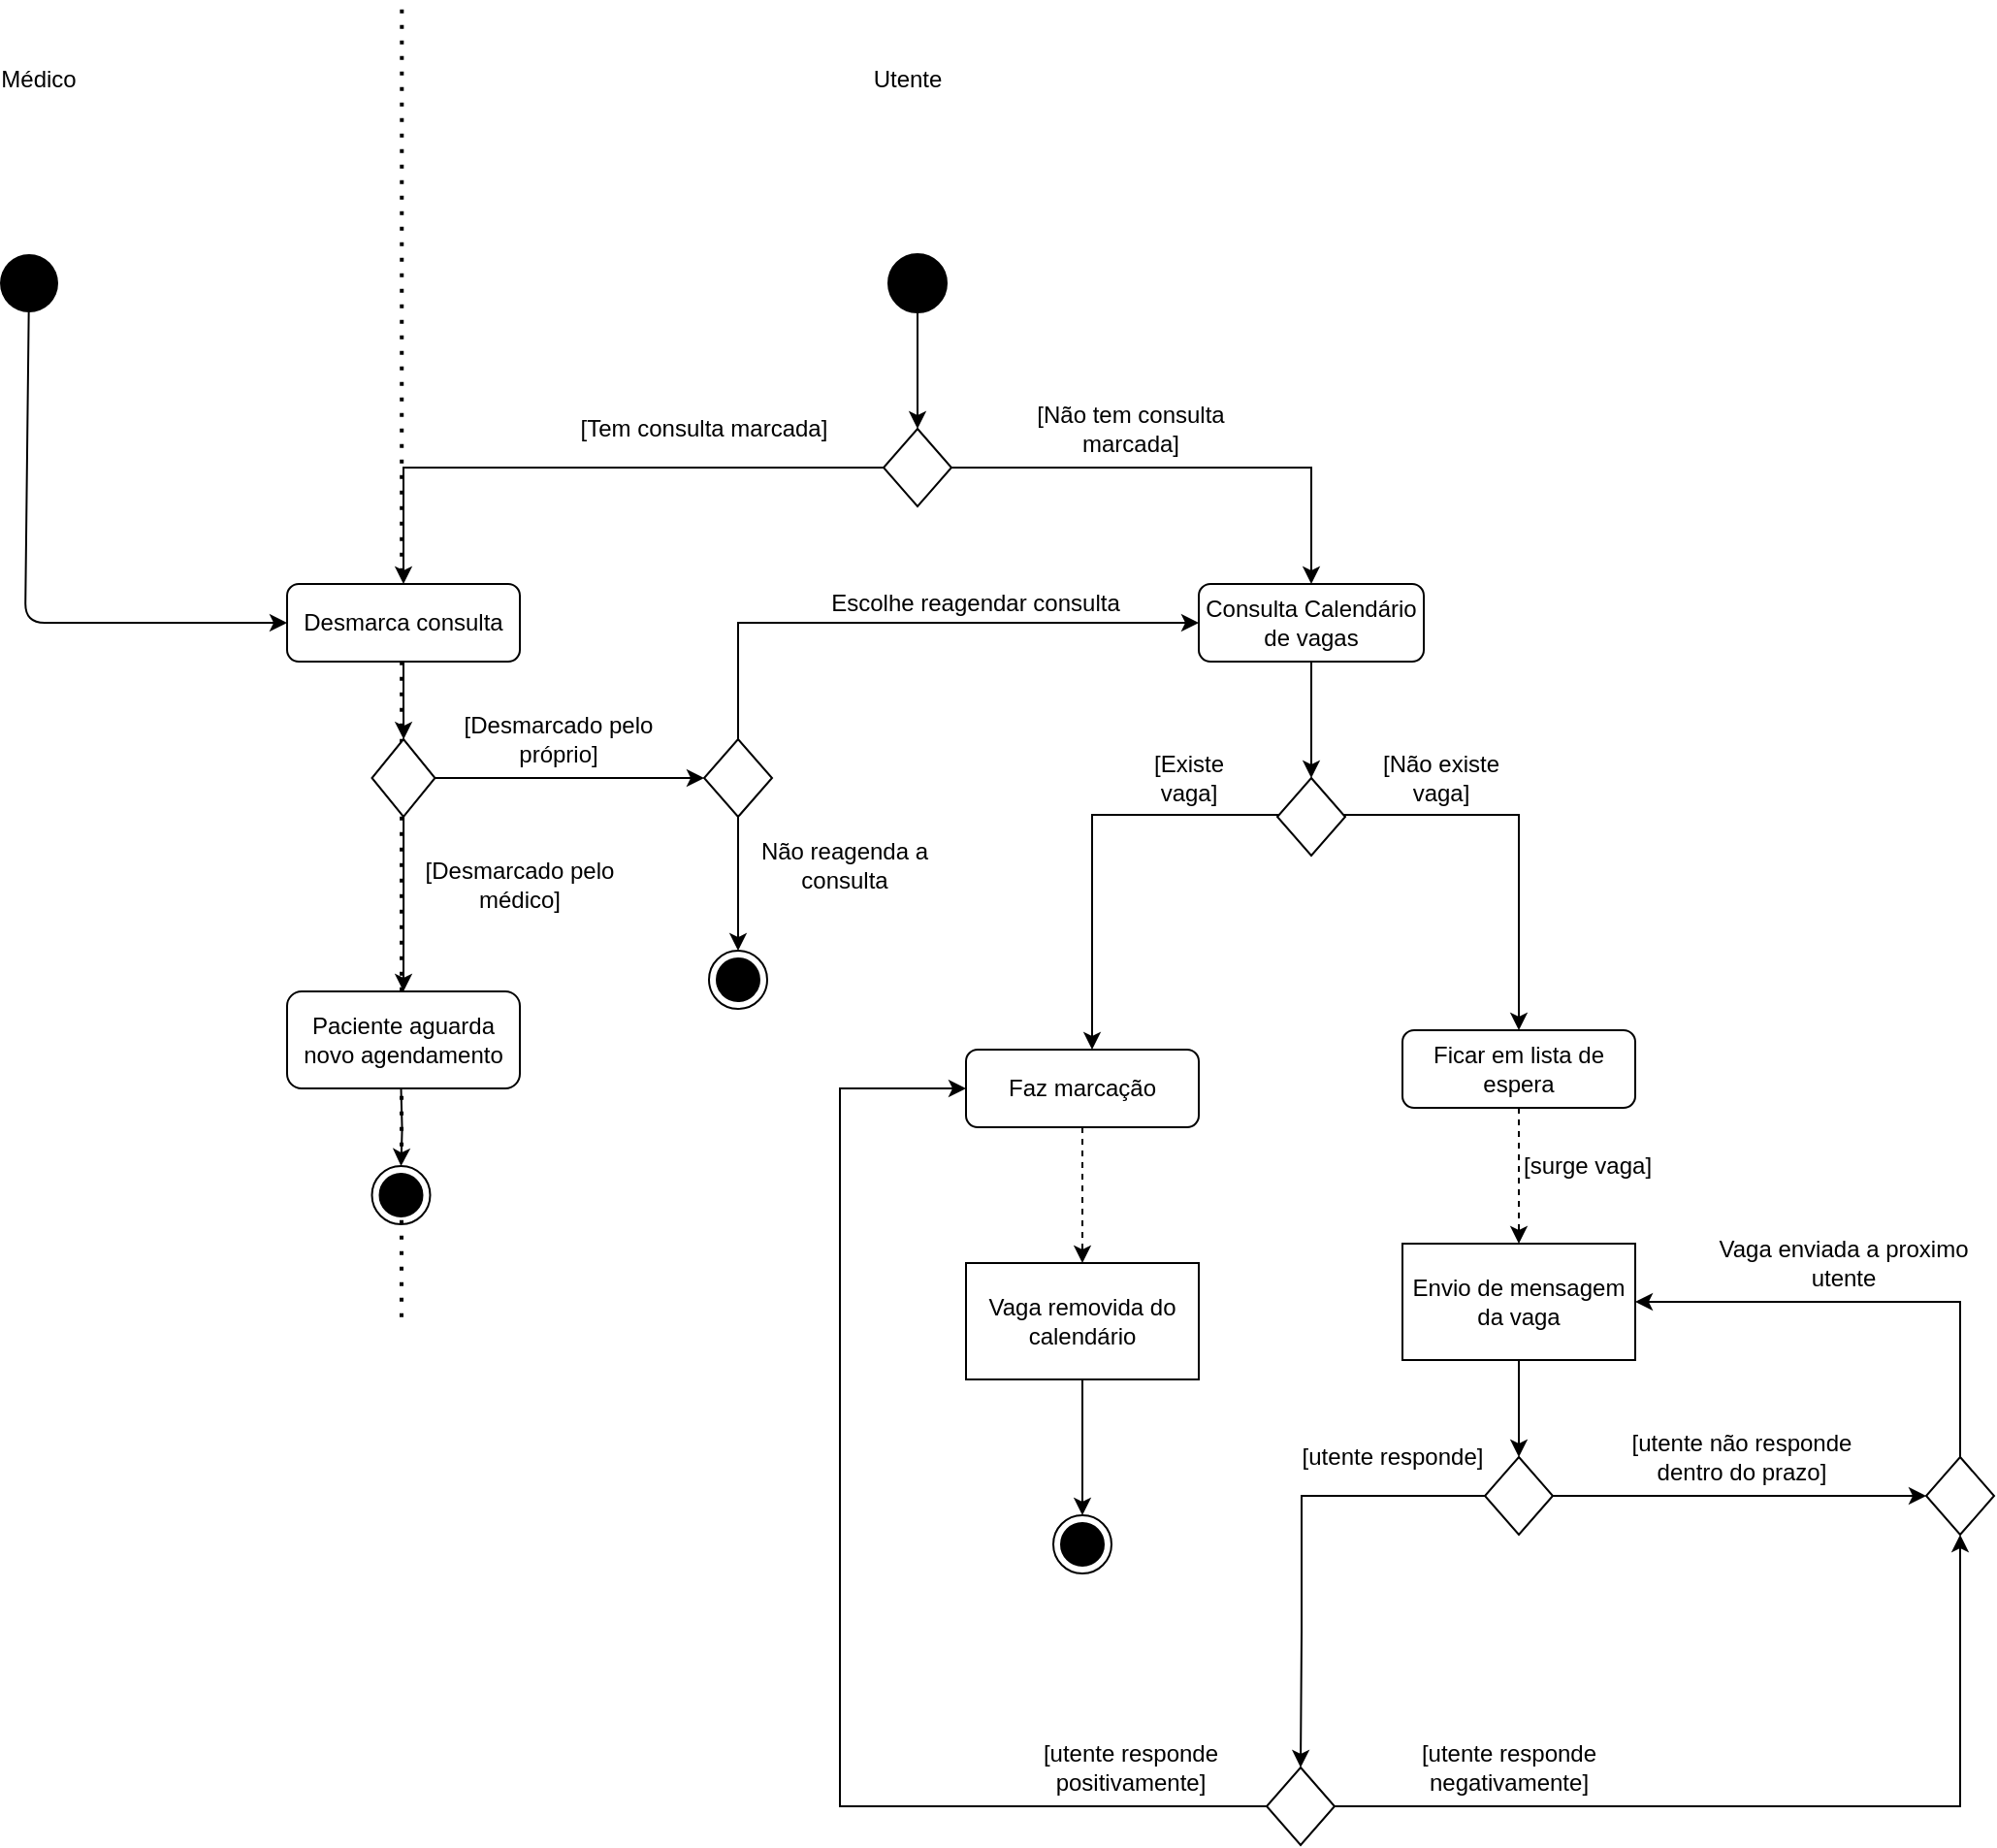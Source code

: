 <mxfile version="14.1.8" type="device"><diagram id="fE2q1EQBlyD9CO7DV_Ju" name="Page-1"><mxGraphModel dx="868" dy="510" grid="1" gridSize="10" guides="1" tooltips="1" connect="1" arrows="1" fold="1" page="1" pageScale="1" pageWidth="827" pageHeight="1169" math="0" shadow="0"><root><mxCell id="0"/><mxCell id="1" parent="0"/><mxCell id="RNkmGLX19bO2HrPl-Dzu-5" value="" style="endArrow=none;dashed=1;html=1;dashPattern=1 3;strokeWidth=2;" parent="1" edge="1"><mxGeometry width="50" height="50" relative="1" as="geometry"><mxPoint x="374" y="1357.861" as="sourcePoint"/><mxPoint x="374.17" y="680" as="targetPoint"/></mxGeometry></mxCell><mxCell id="CZt57cvhaLG8BDXaRBG4-1" value="" style="ellipse;whiteSpace=wrap;html=1;aspect=fixed;fillColor=#000000;" parent="1" vertex="1"><mxGeometry x="625" y="810" width="30" height="30" as="geometry"/></mxCell><mxCell id="CZt57cvhaLG8BDXaRBG4-2" value="" style="endArrow=classic;html=1;exitX=0.5;exitY=1;exitDx=0;exitDy=0;entryX=0.5;entryY=0;entryDx=0;entryDy=0;" parent="1" source="CZt57cvhaLG8BDXaRBG4-1" target="CZt57cvhaLG8BDXaRBG4-10" edge="1"><mxGeometry width="50" height="50" relative="1" as="geometry"><mxPoint x="638.5" y="850.0" as="sourcePoint"/><mxPoint x="639.5" y="890" as="targetPoint"/></mxGeometry></mxCell><mxCell id="CZt57cvhaLG8BDXaRBG4-3" value="" style="edgeStyle=orthogonalEdgeStyle;rounded=0;orthogonalLoop=1;jettySize=auto;html=1;dashed=1;" parent="1" source="CZt57cvhaLG8BDXaRBG4-4" target="CZt57cvhaLG8BDXaRBG4-6" edge="1"><mxGeometry relative="1" as="geometry"/></mxCell><mxCell id="CZt57cvhaLG8BDXaRBG4-4" value="Faz marcação" style="rounded=1;whiteSpace=wrap;html=1;" parent="1" vertex="1"><mxGeometry x="665" y="1220" width="120" height="40" as="geometry"/></mxCell><mxCell id="CZt57cvhaLG8BDXaRBG4-5" style="edgeStyle=orthogonalEdgeStyle;rounded=0;orthogonalLoop=1;jettySize=auto;html=1;entryX=0.5;entryY=0;entryDx=0;entryDy=0;" parent="1" source="CZt57cvhaLG8BDXaRBG4-6" target="CZt57cvhaLG8BDXaRBG4-7" edge="1"><mxGeometry relative="1" as="geometry"/></mxCell><mxCell id="CZt57cvhaLG8BDXaRBG4-6" value="Vaga removida do calendário" style="whiteSpace=wrap;html=1;rounded=1;arcSize=0;" parent="1" vertex="1"><mxGeometry x="665" y="1330" width="120" height="60" as="geometry"/></mxCell><mxCell id="CZt57cvhaLG8BDXaRBG4-7" value="" style="ellipse;html=1;shape=endState;fillColor=#000000;" parent="1" vertex="1"><mxGeometry x="710" y="1460" width="30" height="30" as="geometry"/></mxCell><mxCell id="CZt57cvhaLG8BDXaRBG4-8" style="edgeStyle=orthogonalEdgeStyle;rounded=0;orthogonalLoop=1;jettySize=auto;html=1;" parent="1" source="CZt57cvhaLG8BDXaRBG4-10" target="CZt57cvhaLG8BDXaRBG4-16" edge="1"><mxGeometry relative="1" as="geometry"><mxPoint x="455" y="970" as="targetPoint"/><Array as="points"><mxPoint x="375" y="920"/></Array></mxGeometry></mxCell><mxCell id="CZt57cvhaLG8BDXaRBG4-9" style="edgeStyle=orthogonalEdgeStyle;rounded=0;orthogonalLoop=1;jettySize=auto;html=1;entryX=0.5;entryY=0;entryDx=0;entryDy=0;" parent="1" source="CZt57cvhaLG8BDXaRBG4-10" target="CZt57cvhaLG8BDXaRBG4-14" edge="1"><mxGeometry relative="1" as="geometry"><mxPoint x="845" y="970" as="targetPoint"/></mxGeometry></mxCell><mxCell id="CZt57cvhaLG8BDXaRBG4-10" value="" style="rhombus;whiteSpace=wrap;html=1;fillColor=#FFFFFF;" parent="1" vertex="1"><mxGeometry x="622.5" y="900" width="35" height="40" as="geometry"/></mxCell><mxCell id="CZt57cvhaLG8BDXaRBG4-11" value="[Tem consulta marcada]" style="text;html=1;strokeColor=none;fillColor=none;align=center;verticalAlign=middle;whiteSpace=wrap;rounded=0;" parent="1" vertex="1"><mxGeometry x="465" y="890" width="130" height="20" as="geometry"/></mxCell><mxCell id="CZt57cvhaLG8BDXaRBG4-12" value="[Não tem consulta marcada]" style="text;html=1;strokeColor=none;fillColor=none;align=center;verticalAlign=middle;whiteSpace=wrap;rounded=0;" parent="1" vertex="1"><mxGeometry x="685" y="890" width="130" height="20" as="geometry"/></mxCell><mxCell id="-d7AxPLeXQz7S9zCWMwW-50" style="edgeStyle=orthogonalEdgeStyle;rounded=0;orthogonalLoop=1;jettySize=auto;html=1;" parent="1" source="CZt57cvhaLG8BDXaRBG4-14" target="-d7AxPLeXQz7S9zCWMwW-11" edge="1"><mxGeometry relative="1" as="geometry"/></mxCell><mxCell id="CZt57cvhaLG8BDXaRBG4-14" value="Consulta Calendário de vagas" style="rounded=1;whiteSpace=wrap;html=1;" parent="1" vertex="1"><mxGeometry x="785" y="980" width="116" height="40" as="geometry"/></mxCell><mxCell id="CZt57cvhaLG8BDXaRBG4-15" value="" style="edgeStyle=orthogonalEdgeStyle;rounded=0;orthogonalLoop=1;jettySize=auto;html=1;exitX=0.5;exitY=1;exitDx=0;exitDy=0;" parent="1" source="CZt57cvhaLG8BDXaRBG4-16" target="CZt57cvhaLG8BDXaRBG4-24" edge="1"><mxGeometry relative="1" as="geometry"><mxPoint x="375" y="1030" as="sourcePoint"/></mxGeometry></mxCell><mxCell id="CZt57cvhaLG8BDXaRBG4-16" value="Desmarca consulta" style="rounded=1;whiteSpace=wrap;html=1;" parent="1" vertex="1"><mxGeometry x="315" y="980" width="120" height="40" as="geometry"/></mxCell><mxCell id="CZt57cvhaLG8BDXaRBG4-17" value="Escolhe reagendar consulta" style="text;html=1;strokeColor=none;fillColor=none;align=center;verticalAlign=middle;whiteSpace=wrap;rounded=0;" parent="1" vertex="1"><mxGeometry x="580" y="980" width="180" height="20" as="geometry"/></mxCell><mxCell id="CZt57cvhaLG8BDXaRBG4-18" value="" style="ellipse;whiteSpace=wrap;html=1;aspect=fixed;fillColor=#000000;strokeColor=none;" parent="1" vertex="1"><mxGeometry x="167" y="810" width="30" height="30" as="geometry"/></mxCell><mxCell id="CZt57cvhaLG8BDXaRBG4-19" value="" style="endArrow=classic;html=1;entryX=0;entryY=0.5;entryDx=0;entryDy=0;" parent="1" source="CZt57cvhaLG8BDXaRBG4-18" target="CZt57cvhaLG8BDXaRBG4-16" edge="1"><mxGeometry width="50" height="50" relative="1" as="geometry"><mxPoint x="175" y="860" as="sourcePoint"/><mxPoint x="239.5" y="890" as="targetPoint"/><Array as="points"><mxPoint x="180" y="1000"/></Array></mxGeometry></mxCell><mxCell id="CZt57cvhaLG8BDXaRBG4-20" value="[Desmarcado pelo médico]" style="text;html=1;strokeColor=none;fillColor=none;align=center;verticalAlign=middle;whiteSpace=wrap;rounded=0;" parent="1" vertex="1"><mxGeometry x="370" y="1125" width="130" height="20" as="geometry"/></mxCell><mxCell id="CZt57cvhaLG8BDXaRBG4-21" value="[Desmarcado pelo próprio]" style="text;html=1;strokeColor=none;fillColor=none;align=center;verticalAlign=middle;whiteSpace=wrap;rounded=0;" parent="1" vertex="1"><mxGeometry x="390" y="1050" width="130" height="20" as="geometry"/></mxCell><mxCell id="CZt57cvhaLG8BDXaRBG4-22" style="edgeStyle=orthogonalEdgeStyle;rounded=0;orthogonalLoop=1;jettySize=auto;html=1;entryX=0;entryY=0.5;entryDx=0;entryDy=0;" parent="1" source="CZt57cvhaLG8BDXaRBG4-24" target="uG2t1TWkI90G4z5N2hry-1" edge="1"><mxGeometry relative="1" as="geometry"><mxPoint x="530" y="1080" as="targetPoint"/></mxGeometry></mxCell><mxCell id="CZt57cvhaLG8BDXaRBG4-23" style="edgeStyle=orthogonalEdgeStyle;rounded=0;orthogonalLoop=1;jettySize=auto;html=1;" parent="1" source="CZt57cvhaLG8BDXaRBG4-24" target="CZt57cvhaLG8BDXaRBG4-25" edge="1"><mxGeometry relative="1" as="geometry"><mxPoint x="375" y="1180" as="targetPoint"/></mxGeometry></mxCell><mxCell id="CZt57cvhaLG8BDXaRBG4-24" value="" style="rhombus;whiteSpace=wrap;html=1;fillColor=#FFFFFF;" parent="1" vertex="1"><mxGeometry x="358.75" y="1060" width="32.5" height="40" as="geometry"/></mxCell><mxCell id="CZt57cvhaLG8BDXaRBG4-25" value="Paciente aguarda novo agendamento" style="rounded=1;whiteSpace=wrap;html=1;" parent="1" vertex="1"><mxGeometry x="315" y="1190" width="120" height="50" as="geometry"/></mxCell><mxCell id="CZt57cvhaLG8BDXaRBG4-26" style="edgeStyle=orthogonalEdgeStyle;rounded=0;orthogonalLoop=1;jettySize=auto;html=1;entryX=0.5;entryY=0;entryDx=0;entryDy=0;" parent="1" target="CZt57cvhaLG8BDXaRBG4-27" edge="1"><mxGeometry relative="1" as="geometry"><mxPoint x="373.75" y="1240" as="sourcePoint"/></mxGeometry></mxCell><mxCell id="CZt57cvhaLG8BDXaRBG4-27" value="" style="ellipse;html=1;shape=endState;fillColor=#000000;" parent="1" vertex="1"><mxGeometry x="358.75" y="1280" width="30" height="30" as="geometry"/></mxCell><mxCell id="CZt57cvhaLG8BDXaRBG4-28" value="Médico" style="text;html=1;strokeColor=none;fillColor=none;align=center;verticalAlign=middle;whiteSpace=wrap;rounded=0;" parent="1" vertex="1"><mxGeometry x="167" y="710" width="40" height="20" as="geometry"/></mxCell><mxCell id="CZt57cvhaLG8BDXaRBG4-29" value="Utente" style="text;html=1;strokeColor=none;fillColor=none;align=center;verticalAlign=middle;whiteSpace=wrap;rounded=0;" parent="1" vertex="1"><mxGeometry x="615" y="710" width="40" height="20" as="geometry"/></mxCell><mxCell id="CZt57cvhaLG8BDXaRBG4-30" value="" style="endArrow=none;html=1;strokeColor=none;" parent="1" edge="1"><mxGeometry width="50" height="50" relative="1" as="geometry"><mxPoint x="374.41" y="1300" as="sourcePoint"/><mxPoint x="374.82" y="700" as="targetPoint"/></mxGeometry></mxCell><mxCell id="-d7AxPLeXQz7S9zCWMwW-9" style="edgeStyle=orthogonalEdgeStyle;rounded=0;orthogonalLoop=1;jettySize=auto;html=1;" parent="1" source="-d7AxPLeXQz7S9zCWMwW-11" edge="1"><mxGeometry relative="1" as="geometry"><mxPoint x="730" y="1220" as="targetPoint"/><Array as="points"><mxPoint x="730" y="1099"/></Array></mxGeometry></mxCell><mxCell id="-d7AxPLeXQz7S9zCWMwW-10" style="edgeStyle=orthogonalEdgeStyle;rounded=0;orthogonalLoop=1;jettySize=auto;html=1;" parent="1" source="-d7AxPLeXQz7S9zCWMwW-11" edge="1"><mxGeometry relative="1" as="geometry"><mxPoint x="950" y="1210" as="targetPoint"/><Array as="points"><mxPoint x="950" y="1099"/></Array></mxGeometry></mxCell><mxCell id="-d7AxPLeXQz7S9zCWMwW-11" value="" style="rhombus;whiteSpace=wrap;html=1;fillColor=#FFFFFF;" parent="1" vertex="1"><mxGeometry x="825.5" y="1080" width="35" height="40" as="geometry"/></mxCell><mxCell id="-d7AxPLeXQz7S9zCWMwW-20" value="" style="edgeStyle=orthogonalEdgeStyle;rounded=0;orthogonalLoop=1;jettySize=auto;html=1;dashed=1;" parent="1" source="-d7AxPLeXQz7S9zCWMwW-21" target="-d7AxPLeXQz7S9zCWMwW-22" edge="1"><mxGeometry relative="1" as="geometry"/></mxCell><mxCell id="-d7AxPLeXQz7S9zCWMwW-21" value="Ficar em lista de espera" style="rounded=1;whiteSpace=wrap;html=1;" parent="1" vertex="1"><mxGeometry x="890" y="1210" width="120" height="40" as="geometry"/></mxCell><mxCell id="-d7AxPLeXQz7S9zCWMwW-41" style="edgeStyle=orthogonalEdgeStyle;rounded=0;orthogonalLoop=1;jettySize=auto;html=1;" parent="1" source="-d7AxPLeXQz7S9zCWMwW-22" target="-d7AxPLeXQz7S9zCWMwW-38" edge="1"><mxGeometry relative="1" as="geometry"/></mxCell><mxCell id="-d7AxPLeXQz7S9zCWMwW-22" value="Envio de mensagem da vaga" style="whiteSpace=wrap;html=1;rounded=1;arcSize=0;" parent="1" vertex="1"><mxGeometry x="890" y="1320" width="120" height="60" as="geometry"/></mxCell><mxCell id="-d7AxPLeXQz7S9zCWMwW-26" value="[surge vaga]" style="text;html=1;align=center;verticalAlign=middle;resizable=0;points=[];autosize=1;" parent="1" vertex="1"><mxGeometry x="945" y="1270" width="80" height="20" as="geometry"/></mxCell><mxCell id="-d7AxPLeXQz7S9zCWMwW-36" style="edgeStyle=orthogonalEdgeStyle;rounded=0;orthogonalLoop=1;jettySize=auto;html=1;entryX=0.5;entryY=0;entryDx=0;entryDy=0;" parent="1" source="-d7AxPLeXQz7S9zCWMwW-38" target="-d7AxPLeXQz7S9zCWMwW-45" edge="1"><mxGeometry relative="1" as="geometry"><mxPoint x="835" y="1571" as="targetPoint"/><Array as="points"><mxPoint x="838" y="1450"/><mxPoint x="838" y="1520"/></Array></mxGeometry></mxCell><mxCell id="-d7AxPLeXQz7S9zCWMwW-38" value="" style="rhombus;whiteSpace=wrap;html=1;fillColor=#FFFFFF;" parent="1" vertex="1"><mxGeometry x="932.5" y="1430" width="35" height="40" as="geometry"/></mxCell><mxCell id="-d7AxPLeXQz7S9zCWMwW-39" value="[utente responde]" style="text;html=1;strokeColor=none;fillColor=none;align=center;verticalAlign=middle;whiteSpace=wrap;rounded=0;" parent="1" vertex="1"><mxGeometry x="820" y="1420" width="130" height="20" as="geometry"/></mxCell><mxCell id="-d7AxPLeXQz7S9zCWMwW-40" value="[utente não responde dentro do&amp;nbsp;prazo]" style="text;html=1;strokeColor=none;fillColor=none;align=center;verticalAlign=middle;whiteSpace=wrap;rounded=0;" parent="1" vertex="1"><mxGeometry x="1000" y="1420" width="130" height="20" as="geometry"/></mxCell><mxCell id="-d7AxPLeXQz7S9zCWMwW-43" style="edgeStyle=orthogonalEdgeStyle;rounded=0;orthogonalLoop=1;jettySize=auto;html=1;entryX=0;entryY=0.5;entryDx=0;entryDy=0;" parent="1" source="-d7AxPLeXQz7S9zCWMwW-45" target="CZt57cvhaLG8BDXaRBG4-4" edge="1"><mxGeometry relative="1" as="geometry"><mxPoint x="722.5" y="1731" as="targetPoint"/><Array as="points"><mxPoint x="600" y="1610"/><mxPoint x="600" y="1240"/></Array></mxGeometry></mxCell><mxCell id="RNkmGLX19bO2HrPl-Dzu-3" style="edgeStyle=orthogonalEdgeStyle;rounded=0;orthogonalLoop=1;jettySize=auto;html=1;exitX=1;exitY=0.5;exitDx=0;exitDy=0;entryX=0.5;entryY=1;entryDx=0;entryDy=0;" parent="1" source="-d7AxPLeXQz7S9zCWMwW-45" target="RNkmGLX19bO2HrPl-Dzu-2" edge="1"><mxGeometry relative="1" as="geometry"/></mxCell><mxCell id="-d7AxPLeXQz7S9zCWMwW-45" value="" style="rhombus;whiteSpace=wrap;html=1;fillColor=#FFFFFF;" parent="1" vertex="1"><mxGeometry x="820" y="1590" width="35" height="40" as="geometry"/></mxCell><mxCell id="-d7AxPLeXQz7S9zCWMwW-46" value="[utente responde positivamente]" style="text;html=1;strokeColor=none;fillColor=none;align=center;verticalAlign=middle;whiteSpace=wrap;rounded=0;" parent="1" vertex="1"><mxGeometry x="685" y="1580" width="130" height="20" as="geometry"/></mxCell><mxCell id="-d7AxPLeXQz7S9zCWMwW-47" value="[utente responde negativamente]" style="text;html=1;strokeColor=none;fillColor=none;align=center;verticalAlign=middle;whiteSpace=wrap;rounded=0;" parent="1" vertex="1"><mxGeometry x="880" y="1580" width="130" height="20" as="geometry"/></mxCell><mxCell id="-d7AxPLeXQz7S9zCWMwW-48" value="Vaga enviada a proximo utente" style="text;html=1;strokeColor=none;fillColor=none;align=center;verticalAlign=middle;whiteSpace=wrap;rounded=0;" parent="1" vertex="1"><mxGeometry x="1045" y="1320" width="145" height="20" as="geometry"/></mxCell><mxCell id="-d7AxPLeXQz7S9zCWMwW-51" value="[Existe vaga]" style="text;html=1;strokeColor=none;fillColor=none;align=center;verticalAlign=middle;whiteSpace=wrap;rounded=0;" parent="1" vertex="1"><mxGeometry x="760" y="1070" width="40" height="20" as="geometry"/></mxCell><mxCell id="-d7AxPLeXQz7S9zCWMwW-52" value="[Não existe vaga]" style="text;html=1;strokeColor=none;fillColor=none;align=center;verticalAlign=middle;whiteSpace=wrap;rounded=0;" parent="1" vertex="1"><mxGeometry x="870" y="1070" width="80" height="20" as="geometry"/></mxCell><mxCell id="RNkmGLX19bO2HrPl-Dzu-1" style="edgeStyle=orthogonalEdgeStyle;rounded=0;orthogonalLoop=1;jettySize=auto;html=1;exitX=1;exitY=0.5;exitDx=0;exitDy=0;entryX=0;entryY=0.5;entryDx=0;entryDy=0;" parent="1" source="-d7AxPLeXQz7S9zCWMwW-38" target="RNkmGLX19bO2HrPl-Dzu-2" edge="1"><mxGeometry relative="1" as="geometry"><mxPoint x="1130" y="1450" as="targetPoint"/><mxPoint x="1350" y="1460" as="sourcePoint"/></mxGeometry></mxCell><mxCell id="RNkmGLX19bO2HrPl-Dzu-4" style="edgeStyle=orthogonalEdgeStyle;rounded=0;orthogonalLoop=1;jettySize=auto;html=1;exitX=0.5;exitY=0;exitDx=0;exitDy=0;entryX=1;entryY=0.5;entryDx=0;entryDy=0;" parent="1" source="RNkmGLX19bO2HrPl-Dzu-2" target="-d7AxPLeXQz7S9zCWMwW-22" edge="1"><mxGeometry relative="1" as="geometry"/></mxCell><mxCell id="RNkmGLX19bO2HrPl-Dzu-2" value="" style="rhombus;whiteSpace=wrap;html=1;fillColor=#FFFFFF;" parent="1" vertex="1"><mxGeometry x="1160" y="1430" width="35" height="40" as="geometry"/></mxCell><mxCell id="uG2t1TWkI90G4z5N2hry-2" style="edgeStyle=orthogonalEdgeStyle;rounded=0;orthogonalLoop=1;jettySize=auto;html=1;exitX=0.5;exitY=0;exitDx=0;exitDy=0;entryX=0;entryY=0.5;entryDx=0;entryDy=0;" edge="1" parent="1" source="uG2t1TWkI90G4z5N2hry-1" target="CZt57cvhaLG8BDXaRBG4-14"><mxGeometry relative="1" as="geometry"/></mxCell><mxCell id="uG2t1TWkI90G4z5N2hry-3" style="edgeStyle=orthogonalEdgeStyle;rounded=0;orthogonalLoop=1;jettySize=auto;html=1;exitX=0.5;exitY=1;exitDx=0;exitDy=0;entryX=0;entryY=0.5;entryDx=0;entryDy=0;" edge="1" parent="1" source="uG2t1TWkI90G4z5N2hry-1" target="uG2t1TWkI90G4z5N2hry-5"><mxGeometry relative="1" as="geometry"><mxPoint x="548" y="1160" as="targetPoint"/></mxGeometry></mxCell><mxCell id="uG2t1TWkI90G4z5N2hry-1" value="" style="rhombus;whiteSpace=wrap;html=1;fillColor=#FFFFFF;" vertex="1" parent="1"><mxGeometry x="530" y="1060" width="35" height="40" as="geometry"/></mxCell><mxCell id="uG2t1TWkI90G4z5N2hry-4" value="Não reagenda a consulta" style="text;html=1;strokeColor=none;fillColor=none;align=center;verticalAlign=middle;whiteSpace=wrap;rounded=0;" vertex="1" parent="1"><mxGeometry x="540" y="1100" width="125" height="50" as="geometry"/></mxCell><mxCell id="uG2t1TWkI90G4z5N2hry-5" value="" style="ellipse;html=1;shape=endState;fillColor=#000000;direction=south;" vertex="1" parent="1"><mxGeometry x="532.5" y="1169" width="30" height="30" as="geometry"/></mxCell></root></mxGraphModel></diagram></mxfile>